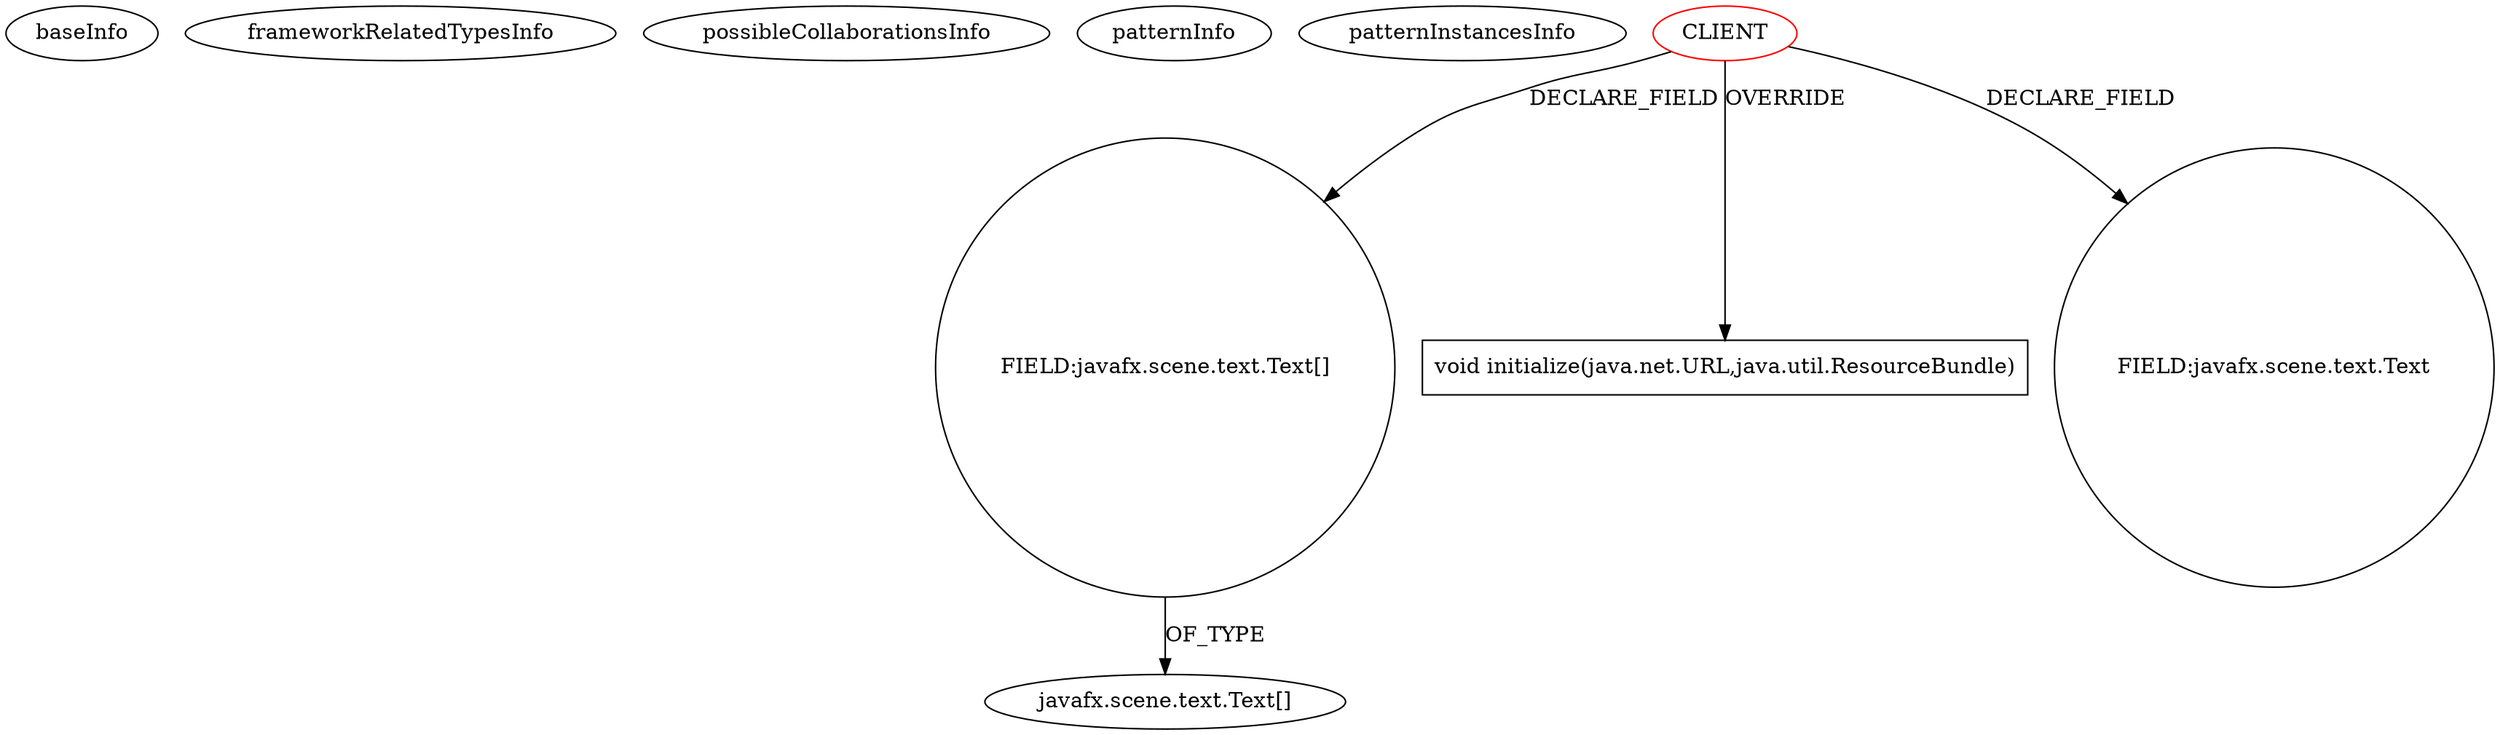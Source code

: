 digraph {
baseInfo[graphId=4269,category="pattern",isAnonymous=false,possibleRelation=false]
frameworkRelatedTypesInfo[]
possibleCollaborationsInfo[]
patternInfo[frequency=3.0,patternRootClient=0]
patternInstancesInfo[0="tomoTaka01-JavaOne2013Presentation~/tomoTaka01-JavaOne2013Presentation/JavaOne2013Presentation-master/src/controller/Page13Controller.java~Page13Controller~4587",1="tomoTaka01-JavaOne2013Presentation~/tomoTaka01-JavaOne2013Presentation/JavaOne2013Presentation-master/src/controller/Page04Controller.java~Page04Controller~4580",2="tomoTaka01-JavaOne2013Presentation~/tomoTaka01-JavaOne2013Presentation/JavaOne2013Presentation-master/src/controller/Page03Controller.java~Page03Controller~4579"]
17[label="javafx.scene.text.Text[]",vertexType="FRAMEWORK_CLASS_TYPE",isFrameworkType=false]
16[label="FIELD:javafx.scene.text.Text[]",vertexType="FIELD_DECLARATION",isFrameworkType=false,shape=circle]
0[label="CLIENT",vertexType="ROOT_CLIENT_CLASS_DECLARATION",isFrameworkType=false,color=red]
18[label="void initialize(java.net.URL,java.util.ResourceBundle)",vertexType="OVERRIDING_METHOD_DECLARATION",isFrameworkType=false,shape=box]
10[label="FIELD:javafx.scene.text.Text",vertexType="FIELD_DECLARATION",isFrameworkType=false,shape=circle]
0->10[label="DECLARE_FIELD"]
0->18[label="OVERRIDE"]
16->17[label="OF_TYPE"]
0->16[label="DECLARE_FIELD"]
}
